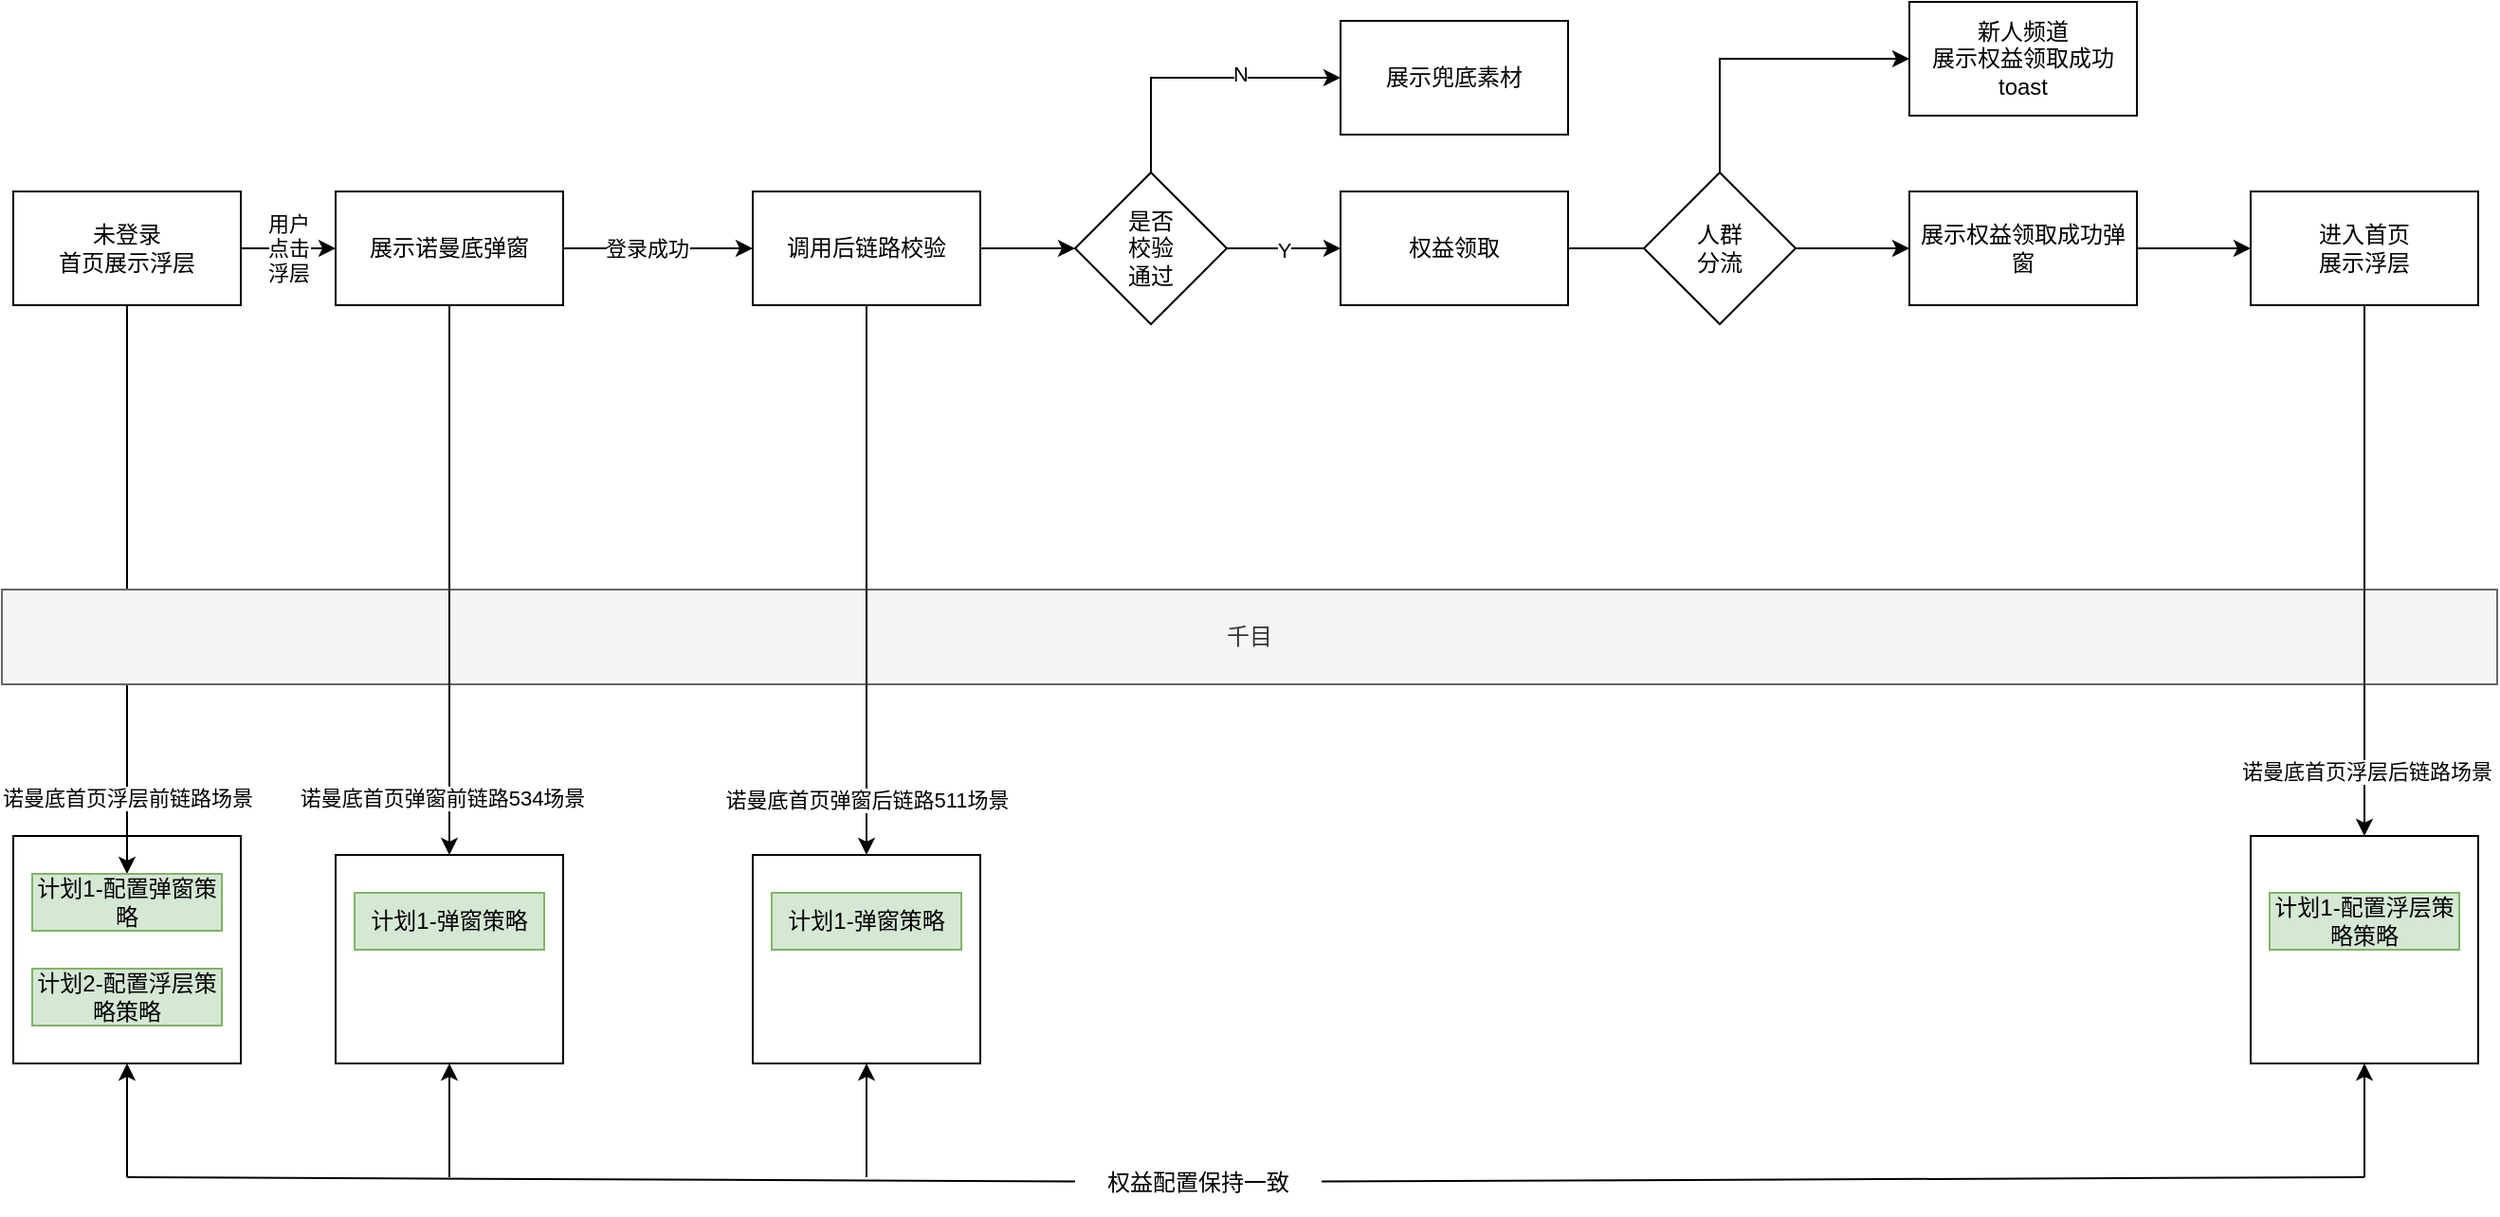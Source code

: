<mxfile version="20.8.20" type="github">
  <diagram name="第 1 页" id="jpnvuy32GK8fpqJJxuUJ">
    <mxGraphModel dx="1396" dy="1119" grid="0" gridSize="10" guides="1" tooltips="1" connect="1" arrows="1" fold="1" page="0" pageScale="1" pageWidth="827" pageHeight="1169" math="0" shadow="0">
      <root>
        <mxCell id="0" />
        <mxCell id="1" parent="0" />
        <mxCell id="yl57tY-dSV3nHuKEagw1-7" value="" style="rounded=0;whiteSpace=wrap;html=1;" vertex="1" parent="1">
          <mxGeometry x="50" y="760" width="120" height="120" as="geometry" />
        </mxCell>
        <mxCell id="yl57tY-dSV3nHuKEagw1-3" style="edgeStyle=orthogonalEdgeStyle;rounded=0;orthogonalLoop=1;jettySize=auto;html=1;" edge="1" parent="1" source="yl57tY-dSV3nHuKEagw1-1">
          <mxGeometry relative="1" as="geometry">
            <mxPoint x="110" y="780" as="targetPoint" />
          </mxGeometry>
        </mxCell>
        <mxCell id="yl57tY-dSV3nHuKEagw1-5" value="诺曼底首页浮层前链路场景" style="edgeLabel;html=1;align=center;verticalAlign=middle;resizable=0;points=[];" vertex="1" connectable="0" parent="yl57tY-dSV3nHuKEagw1-3">
          <mxGeometry x="0.653" y="2" relative="1" as="geometry">
            <mxPoint x="-2" y="12" as="offset" />
          </mxGeometry>
        </mxCell>
        <mxCell id="yl57tY-dSV3nHuKEagw1-10" value="用户&lt;br&gt;点击&lt;br&gt;浮层" style="edgeStyle=orthogonalEdgeStyle;rounded=0;orthogonalLoop=1;jettySize=auto;html=1;" edge="1" parent="1" source="yl57tY-dSV3nHuKEagw1-1" target="yl57tY-dSV3nHuKEagw1-8">
          <mxGeometry relative="1" as="geometry">
            <mxPoint as="offset" />
          </mxGeometry>
        </mxCell>
        <mxCell id="yl57tY-dSV3nHuKEagw1-1" value="未登录&lt;br&gt;首页展示浮层" style="rounded=0;whiteSpace=wrap;html=1;" vertex="1" parent="1">
          <mxGeometry x="50" y="420" width="120" height="60" as="geometry" />
        </mxCell>
        <mxCell id="yl57tY-dSV3nHuKEagw1-2" value="千目" style="rounded=0;whiteSpace=wrap;html=1;fillColor=#f5f5f5;strokeColor=#666666;fontColor=#333333;" vertex="1" parent="1">
          <mxGeometry x="44" y="630" width="1316" height="50" as="geometry" />
        </mxCell>
        <mxCell id="yl57tY-dSV3nHuKEagw1-4" value="计划1-配置弹窗策略" style="rounded=0;whiteSpace=wrap;html=1;fillColor=#d5e8d4;strokeColor=#82b366;" vertex="1" parent="1">
          <mxGeometry x="60" y="780" width="100" height="30" as="geometry" />
        </mxCell>
        <mxCell id="yl57tY-dSV3nHuKEagw1-6" value="计划2-配置浮层策略策略" style="rounded=0;whiteSpace=wrap;html=1;fillColor=#d5e8d4;strokeColor=#82b366;" vertex="1" parent="1">
          <mxGeometry x="60" y="830" width="100" height="30" as="geometry" />
        </mxCell>
        <mxCell id="yl57tY-dSV3nHuKEagw1-14" style="edgeStyle=orthogonalEdgeStyle;rounded=0;orthogonalLoop=1;jettySize=auto;html=1;" edge="1" parent="1" source="yl57tY-dSV3nHuKEagw1-8" target="yl57tY-dSV3nHuKEagw1-11">
          <mxGeometry relative="1" as="geometry" />
        </mxCell>
        <mxCell id="yl57tY-dSV3nHuKEagw1-15" value="诺曼底首页弹窗前链路534场景" style="edgeLabel;html=1;align=center;verticalAlign=middle;resizable=0;points=[];" vertex="1" connectable="0" parent="yl57tY-dSV3nHuKEagw1-14">
          <mxGeometry x="0.697" y="-4" relative="1" as="geometry">
            <mxPoint y="14" as="offset" />
          </mxGeometry>
        </mxCell>
        <mxCell id="yl57tY-dSV3nHuKEagw1-17" style="edgeStyle=orthogonalEdgeStyle;rounded=0;orthogonalLoop=1;jettySize=auto;html=1;" edge="1" parent="1" source="yl57tY-dSV3nHuKEagw1-8" target="yl57tY-dSV3nHuKEagw1-16">
          <mxGeometry relative="1" as="geometry" />
        </mxCell>
        <mxCell id="yl57tY-dSV3nHuKEagw1-18" value="登录成功" style="edgeLabel;html=1;align=center;verticalAlign=middle;resizable=0;points=[];" vertex="1" connectable="0" parent="yl57tY-dSV3nHuKEagw1-17">
          <mxGeometry x="-0.133" y="3" relative="1" as="geometry">
            <mxPoint y="3" as="offset" />
          </mxGeometry>
        </mxCell>
        <mxCell id="yl57tY-dSV3nHuKEagw1-8" value="展示诺曼底弹窗" style="rounded=0;whiteSpace=wrap;html=1;" vertex="1" parent="1">
          <mxGeometry x="220" y="420" width="120" height="60" as="geometry" />
        </mxCell>
        <mxCell id="yl57tY-dSV3nHuKEagw1-11" value="" style="rounded=0;whiteSpace=wrap;html=1;" vertex="1" parent="1">
          <mxGeometry x="220" y="770" width="120" height="110" as="geometry" />
        </mxCell>
        <mxCell id="yl57tY-dSV3nHuKEagw1-12" value="计划1-弹窗策略" style="rounded=0;whiteSpace=wrap;html=1;fillColor=#d5e8d4;strokeColor=#82b366;" vertex="1" parent="1">
          <mxGeometry x="230" y="790" width="100" height="30" as="geometry" />
        </mxCell>
        <mxCell id="yl57tY-dSV3nHuKEagw1-22" style="edgeStyle=orthogonalEdgeStyle;rounded=0;orthogonalLoop=1;jettySize=auto;html=1;" edge="1" parent="1" source="yl57tY-dSV3nHuKEagw1-16" target="yl57tY-dSV3nHuKEagw1-21">
          <mxGeometry relative="1" as="geometry" />
        </mxCell>
        <mxCell id="yl57tY-dSV3nHuKEagw1-24" value="诺曼底首页弹窗后链路511场景" style="edgeLabel;html=1;align=center;verticalAlign=middle;resizable=0;points=[];" vertex="1" connectable="0" parent="yl57tY-dSV3nHuKEagw1-22">
          <mxGeometry x="0.664" y="-3" relative="1" as="geometry">
            <mxPoint x="3" y="19" as="offset" />
          </mxGeometry>
        </mxCell>
        <mxCell id="yl57tY-dSV3nHuKEagw1-32" style="edgeStyle=orthogonalEdgeStyle;rounded=0;orthogonalLoop=1;jettySize=auto;html=1;" edge="1" parent="1" source="yl57tY-dSV3nHuKEagw1-16">
          <mxGeometry relative="1" as="geometry">
            <mxPoint x="610" y="450" as="targetPoint" />
          </mxGeometry>
        </mxCell>
        <mxCell id="yl57tY-dSV3nHuKEagw1-16" value="调用后链路校验" style="rounded=0;whiteSpace=wrap;html=1;" vertex="1" parent="1">
          <mxGeometry x="440" y="420" width="120" height="60" as="geometry" />
        </mxCell>
        <mxCell id="yl57tY-dSV3nHuKEagw1-21" value="" style="rounded=0;whiteSpace=wrap;html=1;" vertex="1" parent="1">
          <mxGeometry x="440" y="770" width="120" height="110" as="geometry" />
        </mxCell>
        <mxCell id="yl57tY-dSV3nHuKEagw1-23" value="计划1-弹窗策略" style="rounded=0;whiteSpace=wrap;html=1;fillColor=#d5e8d4;strokeColor=#82b366;" vertex="1" parent="1">
          <mxGeometry x="450" y="790" width="100" height="30" as="geometry" />
        </mxCell>
        <mxCell id="yl57tY-dSV3nHuKEagw1-39" style="edgeStyle=orthogonalEdgeStyle;rounded=0;orthogonalLoop=1;jettySize=auto;html=1;" edge="1" parent="1" source="yl57tY-dSV3nHuKEagw1-25">
          <mxGeometry relative="1" as="geometry">
            <mxPoint x="930" y="450" as="targetPoint" />
          </mxGeometry>
        </mxCell>
        <mxCell id="yl57tY-dSV3nHuKEagw1-25" value="权益领取" style="rounded=0;whiteSpace=wrap;html=1;" vertex="1" parent="1">
          <mxGeometry x="750" y="420" width="120" height="60" as="geometry" />
        </mxCell>
        <mxCell id="yl57tY-dSV3nHuKEagw1-34" value="Y" style="edgeStyle=orthogonalEdgeStyle;rounded=0;orthogonalLoop=1;jettySize=auto;html=1;" edge="1" parent="1" source="yl57tY-dSV3nHuKEagw1-33">
          <mxGeometry relative="1" as="geometry">
            <mxPoint x="750" y="450" as="targetPoint" />
          </mxGeometry>
        </mxCell>
        <mxCell id="yl57tY-dSV3nHuKEagw1-35" style="edgeStyle=orthogonalEdgeStyle;rounded=0;orthogonalLoop=1;jettySize=auto;html=1;entryX=0;entryY=0.5;entryDx=0;entryDy=0;exitX=0.5;exitY=0;exitDx=0;exitDy=0;" edge="1" parent="1" source="yl57tY-dSV3nHuKEagw1-33" target="yl57tY-dSV3nHuKEagw1-36">
          <mxGeometry relative="1" as="geometry">
            <mxPoint x="690" y="310" as="targetPoint" />
          </mxGeometry>
        </mxCell>
        <mxCell id="yl57tY-dSV3nHuKEagw1-38" value="N" style="edgeLabel;html=1;align=center;verticalAlign=middle;resizable=0;points=[];" vertex="1" connectable="0" parent="yl57tY-dSV3nHuKEagw1-35">
          <mxGeometry x="0.293" y="2" relative="1" as="geometry">
            <mxPoint as="offset" />
          </mxGeometry>
        </mxCell>
        <mxCell id="yl57tY-dSV3nHuKEagw1-33" value="是否&lt;br&gt;校验&lt;br&gt;通过" style="rhombus;whiteSpace=wrap;html=1;" vertex="1" parent="1">
          <mxGeometry x="610" y="410" width="80" height="80" as="geometry" />
        </mxCell>
        <mxCell id="yl57tY-dSV3nHuKEagw1-36" value="展示兜底素材" style="rounded=0;whiteSpace=wrap;html=1;" vertex="1" parent="1">
          <mxGeometry x="750" y="330" width="120" height="60" as="geometry" />
        </mxCell>
        <mxCell id="yl57tY-dSV3nHuKEagw1-41" style="edgeStyle=orthogonalEdgeStyle;rounded=0;orthogonalLoop=1;jettySize=auto;html=1;" edge="1" parent="1" source="yl57tY-dSV3nHuKEagw1-40">
          <mxGeometry relative="1" as="geometry">
            <mxPoint x="1050" y="450" as="targetPoint" />
          </mxGeometry>
        </mxCell>
        <mxCell id="yl57tY-dSV3nHuKEagw1-45" style="edgeStyle=orthogonalEdgeStyle;rounded=0;orthogonalLoop=1;jettySize=auto;html=1;entryX=0;entryY=0.5;entryDx=0;entryDy=0;" edge="1" parent="1" source="yl57tY-dSV3nHuKEagw1-40" target="yl57tY-dSV3nHuKEagw1-43">
          <mxGeometry relative="1" as="geometry">
            <mxPoint x="990" y="350" as="targetPoint" />
            <Array as="points">
              <mxPoint x="950" y="350" />
            </Array>
          </mxGeometry>
        </mxCell>
        <mxCell id="yl57tY-dSV3nHuKEagw1-40" value="人群&lt;br&gt;分流" style="rhombus;whiteSpace=wrap;html=1;" vertex="1" parent="1">
          <mxGeometry x="910" y="410" width="80" height="80" as="geometry" />
        </mxCell>
        <mxCell id="yl57tY-dSV3nHuKEagw1-43" value="新人频道&lt;br&gt;展示权益领取成功&lt;br&gt;toast" style="rounded=0;whiteSpace=wrap;html=1;" vertex="1" parent="1">
          <mxGeometry x="1050" y="320" width="120" height="60" as="geometry" />
        </mxCell>
        <mxCell id="yl57tY-dSV3nHuKEagw1-47" style="edgeStyle=orthogonalEdgeStyle;rounded=0;orthogonalLoop=1;jettySize=auto;html=1;" edge="1" parent="1" source="yl57tY-dSV3nHuKEagw1-46">
          <mxGeometry relative="1" as="geometry">
            <mxPoint x="1230" y="450" as="targetPoint" />
          </mxGeometry>
        </mxCell>
        <mxCell id="yl57tY-dSV3nHuKEagw1-46" value="展示权益领取成功弹窗" style="rounded=0;whiteSpace=wrap;html=1;" vertex="1" parent="1">
          <mxGeometry x="1050" y="420" width="120" height="60" as="geometry" />
        </mxCell>
        <mxCell id="yl57tY-dSV3nHuKEagw1-54" style="edgeStyle=orthogonalEdgeStyle;rounded=0;orthogonalLoop=1;jettySize=auto;html=1;" edge="1" parent="1" source="yl57tY-dSV3nHuKEagw1-48" target="yl57tY-dSV3nHuKEagw1-50">
          <mxGeometry relative="1" as="geometry" />
        </mxCell>
        <mxCell id="yl57tY-dSV3nHuKEagw1-55" value="诺曼底首页浮层后链路场景" style="edgeLabel;html=1;align=center;verticalAlign=middle;resizable=0;points=[];" vertex="1" connectable="0" parent="yl57tY-dSV3nHuKEagw1-54">
          <mxGeometry x="0.757" y="1" relative="1" as="geometry">
            <mxPoint as="offset" />
          </mxGeometry>
        </mxCell>
        <mxCell id="yl57tY-dSV3nHuKEagw1-48" value="进入首页&lt;br&gt;展示浮层" style="rounded=0;whiteSpace=wrap;html=1;" vertex="1" parent="1">
          <mxGeometry x="1230" y="420" width="120" height="60" as="geometry" />
        </mxCell>
        <mxCell id="yl57tY-dSV3nHuKEagw1-50" value="" style="rounded=0;whiteSpace=wrap;html=1;" vertex="1" parent="1">
          <mxGeometry x="1230" y="760" width="120" height="120" as="geometry" />
        </mxCell>
        <mxCell id="yl57tY-dSV3nHuKEagw1-52" value="计划1-配置浮层策略策略" style="rounded=0;whiteSpace=wrap;html=1;fillColor=#d5e8d4;strokeColor=#82b366;" vertex="1" parent="1">
          <mxGeometry x="1240" y="790" width="100" height="30" as="geometry" />
        </mxCell>
        <mxCell id="yl57tY-dSV3nHuKEagw1-59" value="" style="endArrow=none;html=1;rounded=0;startArrow=none;" edge="1" parent="1" source="yl57tY-dSV3nHuKEagw1-67">
          <mxGeometry width="50" height="50" relative="1" as="geometry">
            <mxPoint x="110" y="940" as="sourcePoint" />
            <mxPoint x="1290" y="940" as="targetPoint" />
          </mxGeometry>
        </mxCell>
        <mxCell id="yl57tY-dSV3nHuKEagw1-60" value="" style="endArrow=classic;html=1;rounded=0;entryX=0.5;entryY=1;entryDx=0;entryDy=0;" edge="1" parent="1" target="yl57tY-dSV3nHuKEagw1-7">
          <mxGeometry width="50" height="50" relative="1" as="geometry">
            <mxPoint x="110" y="940" as="sourcePoint" />
            <mxPoint x="160" y="890" as="targetPoint" />
          </mxGeometry>
        </mxCell>
        <mxCell id="yl57tY-dSV3nHuKEagw1-61" value="" style="endArrow=classic;html=1;rounded=0;" edge="1" parent="1" target="yl57tY-dSV3nHuKEagw1-11">
          <mxGeometry width="50" height="50" relative="1" as="geometry">
            <mxPoint x="280" y="940" as="sourcePoint" />
            <mxPoint x="330" y="890" as="targetPoint" />
          </mxGeometry>
        </mxCell>
        <mxCell id="yl57tY-dSV3nHuKEagw1-64" value="" style="endArrow=classic;html=1;rounded=0;entryX=0.5;entryY=1;entryDx=0;entryDy=0;" edge="1" parent="1" target="yl57tY-dSV3nHuKEagw1-21">
          <mxGeometry width="50" height="50" relative="1" as="geometry">
            <mxPoint x="500" y="940" as="sourcePoint" />
            <mxPoint x="560" y="890" as="targetPoint" />
          </mxGeometry>
        </mxCell>
        <mxCell id="yl57tY-dSV3nHuKEagw1-65" value="" style="endArrow=classic;html=1;rounded=0;entryX=0.5;entryY=1;entryDx=0;entryDy=0;" edge="1" parent="1" target="yl57tY-dSV3nHuKEagw1-50">
          <mxGeometry width="50" height="50" relative="1" as="geometry">
            <mxPoint x="1290" y="940" as="sourcePoint" />
            <mxPoint x="1350" y="890" as="targetPoint" />
          </mxGeometry>
        </mxCell>
        <mxCell id="yl57tY-dSV3nHuKEagw1-66" value="" style="endArrow=none;html=1;rounded=0;" edge="1" parent="1" target="yl57tY-dSV3nHuKEagw1-67">
          <mxGeometry width="50" height="50" relative="1" as="geometry">
            <mxPoint x="110" y="940" as="sourcePoint" />
            <mxPoint x="1290" y="940" as="targetPoint" />
          </mxGeometry>
        </mxCell>
        <mxCell id="yl57tY-dSV3nHuKEagw1-67" value="权益配置保持一致" style="text;html=1;strokeColor=none;fillColor=none;align=center;verticalAlign=middle;whiteSpace=wrap;rounded=0;" vertex="1" parent="1">
          <mxGeometry x="610" y="925" width="130" height="35" as="geometry" />
        </mxCell>
      </root>
    </mxGraphModel>
  </diagram>
</mxfile>
